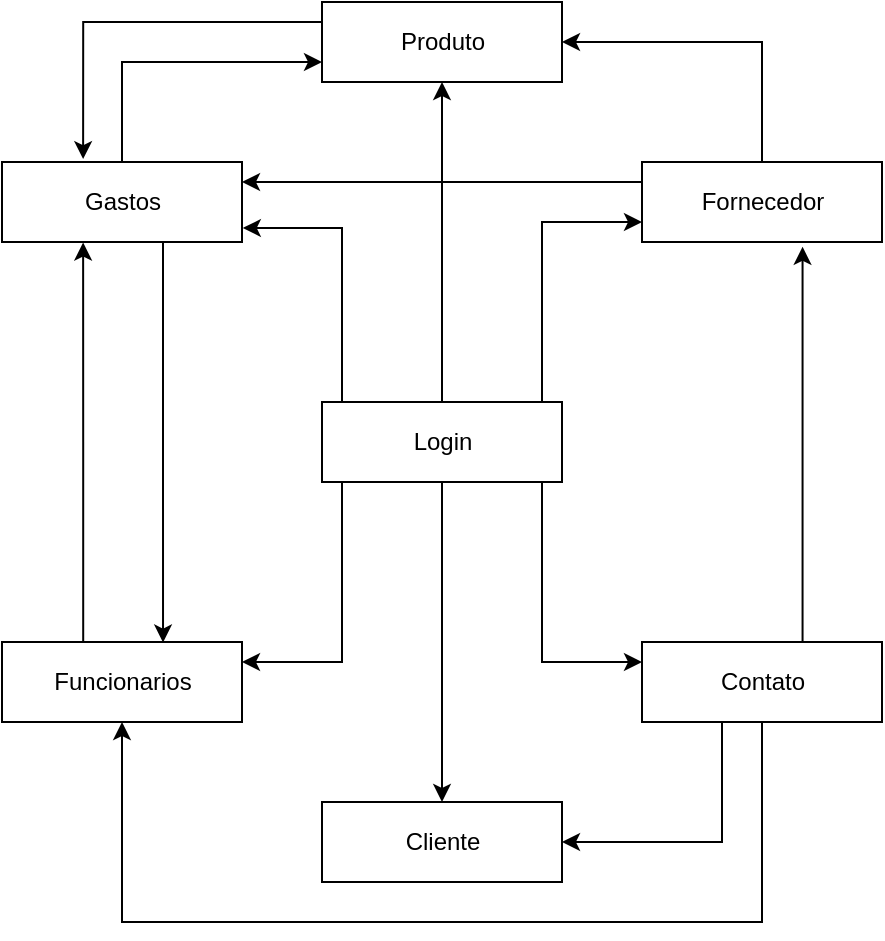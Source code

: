 <mxfile version="13.1.2" type="google"><diagram id="JNyo8TMX18WYDbuDRf0e" name="Page-1"><mxGraphModel dx="1021" dy="564" grid="1" gridSize="10" guides="1" tooltips="1" connect="1" arrows="1" fold="1" page="1" pageScale="1" pageWidth="827" pageHeight="1169" math="0" shadow="0"><root><mxCell id="0"/><mxCell id="1" parent="0"/><mxCell id="68LZdr3kr1B_1qx6qSi0-28" value="" style="edgeStyle=orthogonalEdgeStyle;rounded=0;orthogonalLoop=1;jettySize=auto;html=1;entryX=1.003;entryY=0.836;entryDx=0;entryDy=0;entryPerimeter=0;" edge="1" parent="1" source="68LZdr3kr1B_1qx6qSi0-3" target="68LZdr3kr1B_1qx6qSi0-16"><mxGeometry relative="1" as="geometry"><mxPoint x="420" y="280" as="targetPoint"/><Array as="points"><mxPoint x="370" y="273"/><mxPoint x="320" y="273"/></Array></mxGeometry></mxCell><mxCell id="68LZdr3kr1B_1qx6qSi0-30" value="" style="edgeStyle=orthogonalEdgeStyle;rounded=0;orthogonalLoop=1;jettySize=auto;html=1;entryX=0.5;entryY=1;entryDx=0;entryDy=0;" edge="1" parent="1" source="68LZdr3kr1B_1qx6qSi0-3" target="68LZdr3kr1B_1qx6qSi0-4"><mxGeometry relative="1" as="geometry"><mxPoint x="560.0" y="380" as="targetPoint"/></mxGeometry></mxCell><mxCell id="68LZdr3kr1B_1qx6qSi0-32" value="" style="edgeStyle=orthogonalEdgeStyle;rounded=0;orthogonalLoop=1;jettySize=auto;html=1;entryX=0;entryY=0.75;entryDx=0;entryDy=0;" edge="1" parent="1" source="68LZdr3kr1B_1qx6qSi0-3" target="68LZdr3kr1B_1qx6qSi0-11"><mxGeometry relative="1" as="geometry"><mxPoint x="450" y="250" as="targetPoint"/><Array as="points"><mxPoint x="470" y="270"/></Array></mxGeometry></mxCell><mxCell id="68LZdr3kr1B_1qx6qSi0-53" value="" style="edgeStyle=orthogonalEdgeStyle;rounded=0;orthogonalLoop=1;jettySize=auto;html=1;entryX=0.5;entryY=0;entryDx=0;entryDy=0;" edge="1" parent="1" source="68LZdr3kr1B_1qx6qSi0-3" target="68LZdr3kr1B_1qx6qSi0-24"><mxGeometry relative="1" as="geometry"><mxPoint x="420" y="480" as="targetPoint"/></mxGeometry></mxCell><mxCell id="68LZdr3kr1B_1qx6qSi0-57" value="" style="edgeStyle=orthogonalEdgeStyle;rounded=0;orthogonalLoop=1;jettySize=auto;html=1;exitX=1;exitY=1;exitDx=0;exitDy=0;entryX=0;entryY=0.25;entryDx=0;entryDy=0;" edge="1" parent="1" source="68LZdr3kr1B_1qx6qSi0-3" target="68LZdr3kr1B_1qx6qSi0-25"><mxGeometry relative="1" as="geometry"><mxPoint x="560" y="380" as="targetPoint"/><Array as="points"><mxPoint x="470" y="400"/><mxPoint x="470" y="490"/></Array></mxGeometry></mxCell><mxCell id="68LZdr3kr1B_1qx6qSi0-59" value="" style="edgeStyle=orthogonalEdgeStyle;rounded=0;orthogonalLoop=1;jettySize=auto;html=1;entryX=1;entryY=0.25;entryDx=0;entryDy=0;" edge="1" parent="1" source="68LZdr3kr1B_1qx6qSi0-3" target="68LZdr3kr1B_1qx6qSi0-18"><mxGeometry relative="1" as="geometry"><mxPoint x="280" y="380" as="targetPoint"/><Array as="points"><mxPoint x="370" y="490"/></Array></mxGeometry></mxCell><mxCell id="68LZdr3kr1B_1qx6qSi0-3" value="Login" style="html=1;" vertex="1" parent="1"><mxGeometry x="360" y="360" width="120" height="40" as="geometry"/></mxCell><mxCell id="68LZdr3kr1B_1qx6qSi0-73" value="" style="edgeStyle=orthogonalEdgeStyle;rounded=0;orthogonalLoop=1;jettySize=auto;html=1;entryX=0.338;entryY=1.007;entryDx=0;entryDy=0;entryPerimeter=0;" edge="1" parent="1" source="68LZdr3kr1B_1qx6qSi0-18" target="68LZdr3kr1B_1qx6qSi0-16"><mxGeometry relative="1" as="geometry"><mxPoint x="260" y="400" as="targetPoint"/><Array as="points"><mxPoint x="241" y="380"/></Array></mxGeometry></mxCell><mxCell id="68LZdr3kr1B_1qx6qSi0-18" value="Funcionarios" style="html=1;" vertex="1" parent="1"><mxGeometry x="200" y="480" width="120" height="40" as="geometry"/></mxCell><mxCell id="68LZdr3kr1B_1qx6qSi0-42" value="" style="edgeStyle=orthogonalEdgeStyle;rounded=0;orthogonalLoop=1;jettySize=auto;html=1;entryX=0;entryY=0.75;entryDx=0;entryDy=0;" edge="1" parent="1" source="68LZdr3kr1B_1qx6qSi0-16" target="68LZdr3kr1B_1qx6qSi0-4"><mxGeometry relative="1" as="geometry"><mxPoint x="260" y="160" as="targetPoint"/><Array as="points"><mxPoint x="260" y="190"/></Array></mxGeometry></mxCell><mxCell id="68LZdr3kr1B_1qx6qSi0-71" value="" style="edgeStyle=orthogonalEdgeStyle;rounded=0;orthogonalLoop=1;jettySize=auto;html=1;entryX=0.671;entryY=0.007;entryDx=0;entryDy=0;entryPerimeter=0;" edge="1" parent="1" source="68LZdr3kr1B_1qx6qSi0-16" target="68LZdr3kr1B_1qx6qSi0-18"><mxGeometry relative="1" as="geometry"><mxPoint x="260" y="360" as="targetPoint"/><Array as="points"><mxPoint x="281" y="380"/></Array></mxGeometry></mxCell><mxCell id="68LZdr3kr1B_1qx6qSi0-16" value="&lt;div&gt;Gastos&lt;/div&gt;" style="html=1;" vertex="1" parent="1"><mxGeometry x="200" y="240" width="120" height="40" as="geometry"/></mxCell><mxCell id="68LZdr3kr1B_1qx6qSi0-40" value="" style="edgeStyle=orthogonalEdgeStyle;rounded=0;orthogonalLoop=1;jettySize=auto;html=1;entryX=0.338;entryY=-0.036;entryDx=0;entryDy=0;entryPerimeter=0;" edge="1" parent="1" source="68LZdr3kr1B_1qx6qSi0-4" target="68LZdr3kr1B_1qx6qSi0-16"><mxGeometry relative="1" as="geometry"><mxPoint x="280" y="180" as="targetPoint"/><Array as="points"><mxPoint x="241" y="170"/></Array></mxGeometry></mxCell><mxCell id="68LZdr3kr1B_1qx6qSi0-4" value="Produto" style="html=1;" vertex="1" parent="1"><mxGeometry x="360" y="160" width="120" height="40" as="geometry"/></mxCell><mxCell id="68LZdr3kr1B_1qx6qSi0-38" value="" style="edgeStyle=orthogonalEdgeStyle;rounded=0;orthogonalLoop=1;jettySize=auto;html=1;entryX=1;entryY=0.5;entryDx=0;entryDy=0;" edge="1" parent="1" source="68LZdr3kr1B_1qx6qSi0-11" target="68LZdr3kr1B_1qx6qSi0-4"><mxGeometry relative="1" as="geometry"><mxPoint x="580" y="160" as="targetPoint"/><Array as="points"><mxPoint x="580" y="180"/></Array></mxGeometry></mxCell><mxCell id="68LZdr3kr1B_1qx6qSi0-47" value="" style="edgeStyle=orthogonalEdgeStyle;rounded=0;orthogonalLoop=1;jettySize=auto;html=1;entryX=1;entryY=0.25;entryDx=0;entryDy=0;" edge="1" parent="1" source="68LZdr3kr1B_1qx6qSi0-11" target="68LZdr3kr1B_1qx6qSi0-16"><mxGeometry relative="1" as="geometry"><mxPoint x="440" y="260" as="targetPoint"/><Array as="points"><mxPoint x="420" y="250"/><mxPoint x="420" y="250"/></Array></mxGeometry></mxCell><mxCell id="68LZdr3kr1B_1qx6qSi0-11" value="&lt;div&gt;Fornecedor&lt;/div&gt;" style="html=1;" vertex="1" parent="1"><mxGeometry x="520" y="240" width="120" height="40" as="geometry"/></mxCell><mxCell id="68LZdr3kr1B_1qx6qSi0-24" value="&lt;div&gt;Cliente&lt;/div&gt;" style="html=1;" vertex="1" parent="1"><mxGeometry x="360" y="560" width="120" height="40" as="geometry"/></mxCell><mxCell id="68LZdr3kr1B_1qx6qSi0-51" value="" style="edgeStyle=orthogonalEdgeStyle;rounded=0;orthogonalLoop=1;jettySize=auto;html=1;exitX=0.669;exitY=0;exitDx=0;exitDy=0;exitPerimeter=0;entryX=0.669;entryY=1.06;entryDx=0;entryDy=0;entryPerimeter=0;" edge="1" parent="1" source="68LZdr3kr1B_1qx6qSi0-25" target="68LZdr3kr1B_1qx6qSi0-11"><mxGeometry relative="1" as="geometry"><mxPoint x="550" y="320" as="targetPoint"/></mxGeometry></mxCell><mxCell id="68LZdr3kr1B_1qx6qSi0-68" value="" style="edgeStyle=orthogonalEdgeStyle;rounded=0;orthogonalLoop=1;jettySize=auto;html=1;entryX=0.5;entryY=1;entryDx=0;entryDy=0;" edge="1" parent="1" source="68LZdr3kr1B_1qx6qSi0-25" target="68LZdr3kr1B_1qx6qSi0-18"><mxGeometry relative="1" as="geometry"><mxPoint x="580" y="600" as="targetPoint"/><Array as="points"><mxPoint x="580" y="620"/><mxPoint x="260" y="620"/></Array></mxGeometry></mxCell><mxCell id="68LZdr3kr1B_1qx6qSi0-69" style="edgeStyle=orthogonalEdgeStyle;rounded=0;orthogonalLoop=1;jettySize=auto;html=1;entryX=1;entryY=0.5;entryDx=0;entryDy=0;" edge="1" parent="1" source="68LZdr3kr1B_1qx6qSi0-25" target="68LZdr3kr1B_1qx6qSi0-24"><mxGeometry relative="1" as="geometry"><mxPoint x="580" y="530" as="targetPoint"/><Array as="points"><mxPoint x="560" y="580"/></Array></mxGeometry></mxCell><mxCell id="68LZdr3kr1B_1qx6qSi0-25" value="&lt;div&gt;Contato&lt;/div&gt;" style="html=1;" vertex="1" parent="1"><mxGeometry x="520" y="480" width="120" height="40" as="geometry"/></mxCell><mxCell id="68LZdr3kr1B_1qx6qSi0-26" style="edgeStyle=orthogonalEdgeStyle;rounded=0;orthogonalLoop=1;jettySize=auto;html=1;exitX=0.5;exitY=1;exitDx=0;exitDy=0;" edge="1" parent="1" source="68LZdr3kr1B_1qx6qSi0-3"><mxGeometry relative="1" as="geometry"><mxPoint x="420" y="400" as="targetPoint"/></mxGeometry></mxCell></root></mxGraphModel></diagram></mxfile>